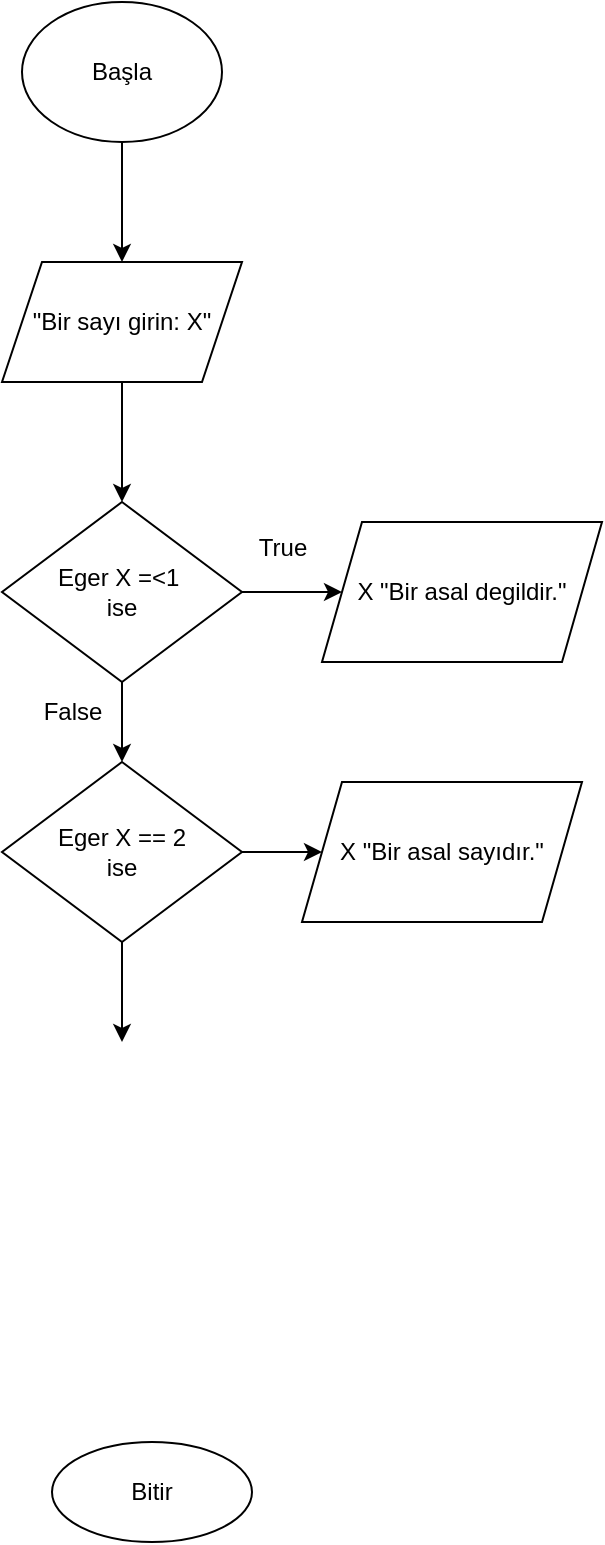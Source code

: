 <mxfile version="21.7.2" type="github">
  <diagram name="Page-1" id="xMceBH584eg32xvEKxVm">
    <mxGraphModel dx="875" dy="472" grid="1" gridSize="10" guides="1" tooltips="1" connect="1" arrows="1" fold="1" page="1" pageScale="1" pageWidth="850" pageHeight="1100" math="0" shadow="0">
      <root>
        <mxCell id="0" />
        <mxCell id="1" parent="0" />
        <mxCell id="krMiUuL-qzigSKpsnWHl-12" style="edgeStyle=orthogonalEdgeStyle;rounded=0;orthogonalLoop=1;jettySize=auto;html=1;" edge="1" parent="1" source="krMiUuL-qzigSKpsnWHl-1">
          <mxGeometry relative="1" as="geometry">
            <mxPoint x="410" y="130" as="targetPoint" />
          </mxGeometry>
        </mxCell>
        <mxCell id="krMiUuL-qzigSKpsnWHl-1" value="Başla" style="ellipse;whiteSpace=wrap;html=1;" vertex="1" parent="1">
          <mxGeometry x="360" width="100" height="70" as="geometry" />
        </mxCell>
        <mxCell id="krMiUuL-qzigSKpsnWHl-14" style="edgeStyle=orthogonalEdgeStyle;rounded=0;orthogonalLoop=1;jettySize=auto;html=1;" edge="1" parent="1" source="krMiUuL-qzigSKpsnWHl-13">
          <mxGeometry relative="1" as="geometry">
            <mxPoint x="410" y="250" as="targetPoint" />
          </mxGeometry>
        </mxCell>
        <mxCell id="krMiUuL-qzigSKpsnWHl-13" value="&quot;Bir sayı girin: X&quot;" style="shape=parallelogram;perimeter=parallelogramPerimeter;whiteSpace=wrap;html=1;fixedSize=1;" vertex="1" parent="1">
          <mxGeometry x="350" y="130" width="120" height="60" as="geometry" />
        </mxCell>
        <mxCell id="krMiUuL-qzigSKpsnWHl-16" style="edgeStyle=orthogonalEdgeStyle;rounded=0;orthogonalLoop=1;jettySize=auto;html=1;" edge="1" parent="1" source="krMiUuL-qzigSKpsnWHl-15">
          <mxGeometry relative="1" as="geometry">
            <mxPoint x="520" y="295" as="targetPoint" />
          </mxGeometry>
        </mxCell>
        <mxCell id="krMiUuL-qzigSKpsnWHl-24" style="edgeStyle=orthogonalEdgeStyle;rounded=0;orthogonalLoop=1;jettySize=auto;html=1;" edge="1" parent="1" source="krMiUuL-qzigSKpsnWHl-15">
          <mxGeometry relative="1" as="geometry">
            <mxPoint x="410" y="380" as="targetPoint" />
          </mxGeometry>
        </mxCell>
        <mxCell id="krMiUuL-qzigSKpsnWHl-15" value="&lt;div&gt;Eger X =&amp;lt;1&amp;nbsp;&lt;/div&gt;&lt;div&gt;ise&lt;/div&gt;" style="rhombus;whiteSpace=wrap;html=1;" vertex="1" parent="1">
          <mxGeometry x="350" y="250" width="120" height="90" as="geometry" />
        </mxCell>
        <mxCell id="krMiUuL-qzigSKpsnWHl-21" value="True" style="text;html=1;align=center;verticalAlign=middle;resizable=0;points=[];autosize=1;strokeColor=none;fillColor=none;" vertex="1" parent="1">
          <mxGeometry x="465" y="258" width="50" height="30" as="geometry" />
        </mxCell>
        <mxCell id="krMiUuL-qzigSKpsnWHl-22" value="X &quot;Bir asal degildir.&quot;" style="shape=parallelogram;perimeter=parallelogramPerimeter;whiteSpace=wrap;html=1;fixedSize=1;" vertex="1" parent="1">
          <mxGeometry x="510" y="260" width="140" height="70" as="geometry" />
        </mxCell>
        <mxCell id="krMiUuL-qzigSKpsnWHl-23" value="Bitir" style="ellipse;whiteSpace=wrap;html=1;" vertex="1" parent="1">
          <mxGeometry x="375" y="720" width="100" height="50" as="geometry" />
        </mxCell>
        <mxCell id="krMiUuL-qzigSKpsnWHl-25" value="False" style="text;html=1;align=center;verticalAlign=middle;resizable=0;points=[];autosize=1;strokeColor=none;fillColor=none;" vertex="1" parent="1">
          <mxGeometry x="360" y="340" width="50" height="30" as="geometry" />
        </mxCell>
        <mxCell id="krMiUuL-qzigSKpsnWHl-27" style="edgeStyle=orthogonalEdgeStyle;rounded=0;orthogonalLoop=1;jettySize=auto;html=1;" edge="1" parent="1" source="krMiUuL-qzigSKpsnWHl-26">
          <mxGeometry relative="1" as="geometry">
            <mxPoint x="410" y="520.0" as="targetPoint" />
          </mxGeometry>
        </mxCell>
        <mxCell id="krMiUuL-qzigSKpsnWHl-28" style="edgeStyle=orthogonalEdgeStyle;rounded=0;orthogonalLoop=1;jettySize=auto;html=1;" edge="1" parent="1" source="krMiUuL-qzigSKpsnWHl-26">
          <mxGeometry relative="1" as="geometry">
            <mxPoint x="510" y="425.0" as="targetPoint" />
          </mxGeometry>
        </mxCell>
        <mxCell id="krMiUuL-qzigSKpsnWHl-26" value="&lt;div&gt;Eger X == 2 &lt;br&gt;&lt;/div&gt;&lt;div&gt;ise&lt;/div&gt;" style="rhombus;whiteSpace=wrap;html=1;" vertex="1" parent="1">
          <mxGeometry x="350" y="380" width="120" height="90" as="geometry" />
        </mxCell>
        <mxCell id="krMiUuL-qzigSKpsnWHl-29" value="X &quot;Bir asal sayıdır.&quot;" style="shape=parallelogram;perimeter=parallelogramPerimeter;whiteSpace=wrap;html=1;fixedSize=1;" vertex="1" parent="1">
          <mxGeometry x="500" y="390" width="140" height="70" as="geometry" />
        </mxCell>
      </root>
    </mxGraphModel>
  </diagram>
</mxfile>
